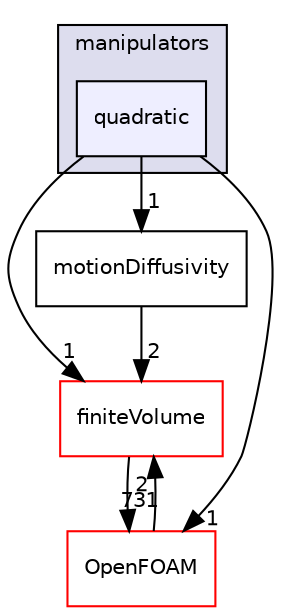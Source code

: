 digraph "src/fvMotionSolver/motionDiffusivity/manipulators/quadratic" {
  bgcolor=transparent;
  compound=true
  node [ fontsize="10", fontname="Helvetica"];
  edge [ labelfontsize="10", labelfontname="Helvetica"];
  subgraph clusterdir_ccfb0ac24b15cc3e9063e7401f463558 {
    graph [ bgcolor="#ddddee", pencolor="black", label="manipulators" fontname="Helvetica", fontsize="10", URL="dir_ccfb0ac24b15cc3e9063e7401f463558.html"]
  dir_cc8037f5df05a910234914923028b12c [shape=box, label="quadratic", style="filled", fillcolor="#eeeeff", pencolor="black", URL="dir_cc8037f5df05a910234914923028b12c.html"];
  }
  dir_9bd15774b555cf7259a6fa18f99fe99b [shape=box label="finiteVolume" color="red" URL="dir_9bd15774b555cf7259a6fa18f99fe99b.html"];
  dir_66e2b341b6af2179306fe41c696b071d [shape=box label="motionDiffusivity" URL="dir_66e2b341b6af2179306fe41c696b071d.html"];
  dir_c5473ff19b20e6ec4dfe5c310b3778a8 [shape=box label="OpenFOAM" color="red" URL="dir_c5473ff19b20e6ec4dfe5c310b3778a8.html"];
  dir_9bd15774b555cf7259a6fa18f99fe99b->dir_c5473ff19b20e6ec4dfe5c310b3778a8 [headlabel="731", labeldistance=1.5 headhref="dir_000894_001887.html"];
  dir_66e2b341b6af2179306fe41c696b071d->dir_9bd15774b555cf7259a6fa18f99fe99b [headlabel="2", labeldistance=1.5 headhref="dir_001292_000894.html"];
  dir_cc8037f5df05a910234914923028b12c->dir_9bd15774b555cf7259a6fa18f99fe99b [headlabel="1", labeldistance=1.5 headhref="dir_001291_000894.html"];
  dir_cc8037f5df05a910234914923028b12c->dir_66e2b341b6af2179306fe41c696b071d [headlabel="1", labeldistance=1.5 headhref="dir_001291_001292.html"];
  dir_cc8037f5df05a910234914923028b12c->dir_c5473ff19b20e6ec4dfe5c310b3778a8 [headlabel="1", labeldistance=1.5 headhref="dir_001291_001887.html"];
  dir_c5473ff19b20e6ec4dfe5c310b3778a8->dir_9bd15774b555cf7259a6fa18f99fe99b [headlabel="2", labeldistance=1.5 headhref="dir_001887_000894.html"];
}
